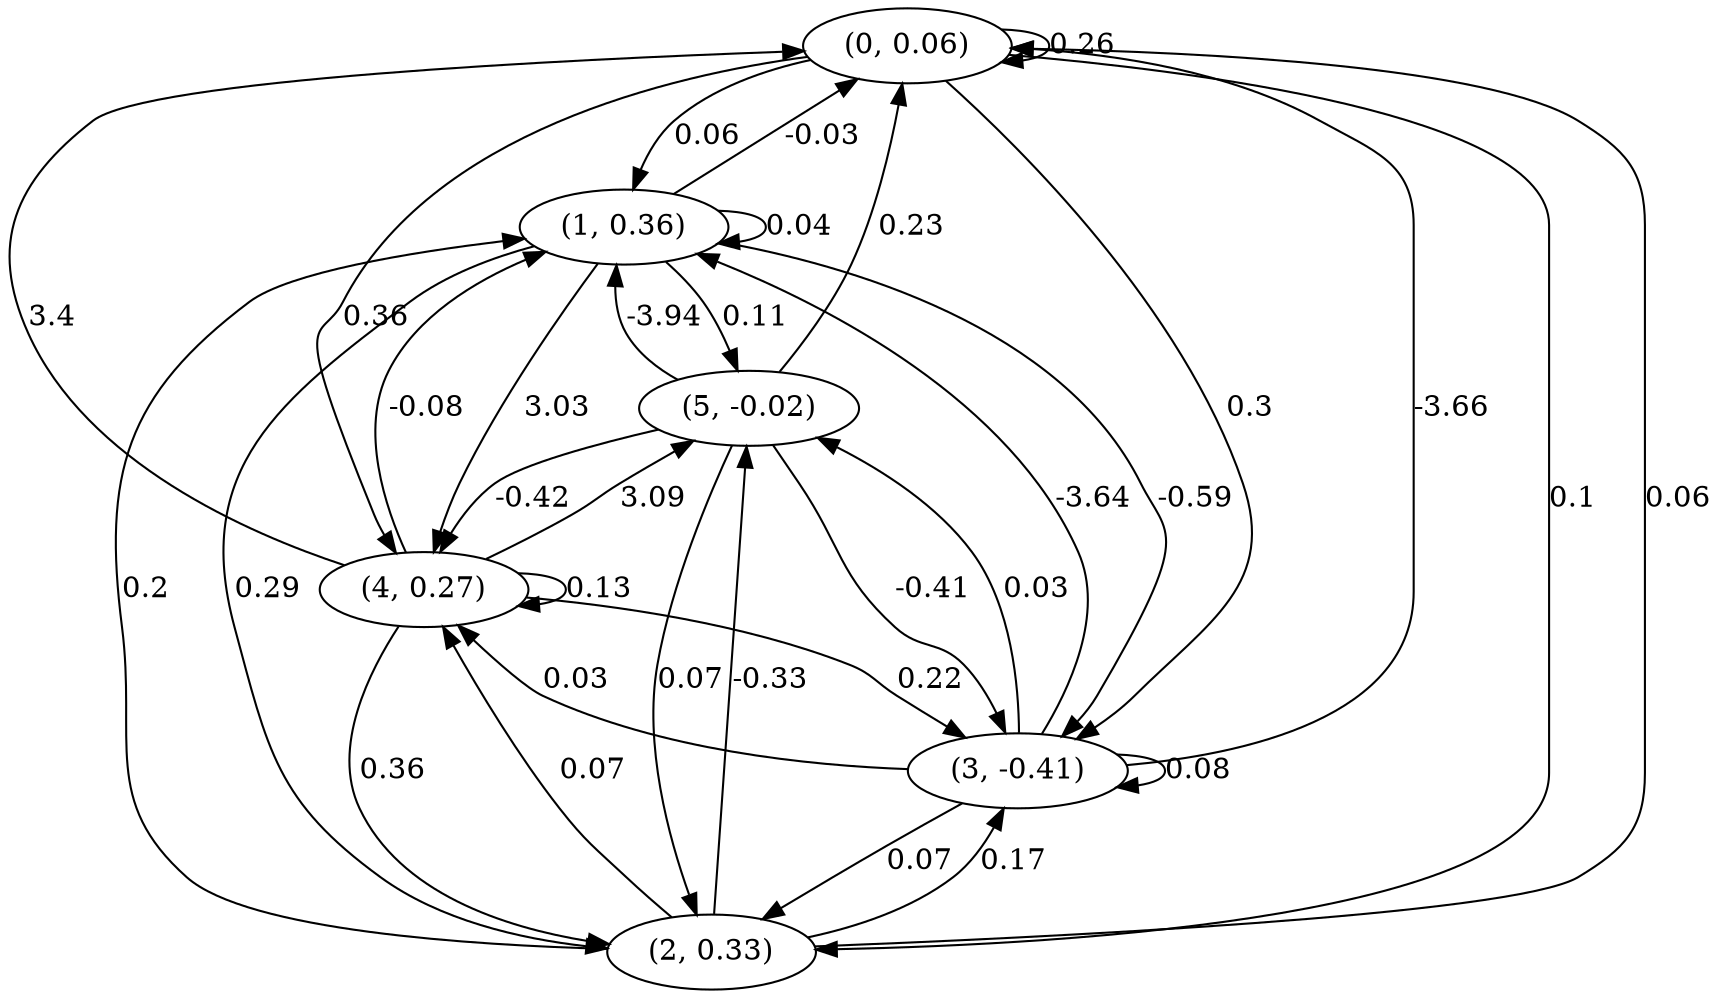 digraph {
    0 [ label = "(0, 0.06)" ]
    1 [ label = "(1, 0.36)" ]
    2 [ label = "(2, 0.33)" ]
    3 [ label = "(3, -0.41)" ]
    4 [ label = "(4, 0.27)" ]
    5 [ label = "(5, -0.02)" ]
    0 -> 0 [ label = "0.26" ]
    1 -> 1 [ label = "0.04" ]
    3 -> 3 [ label = "0.08" ]
    4 -> 4 [ label = "0.13" ]
    1 -> 0 [ label = "-0.03" ]
    2 -> 0 [ label = "0.06" ]
    3 -> 0 [ label = "-3.66" ]
    4 -> 0 [ label = "3.4" ]
    5 -> 0 [ label = "0.23" ]
    0 -> 1 [ label = "0.06" ]
    2 -> 1 [ label = "0.2" ]
    3 -> 1 [ label = "-3.64" ]
    4 -> 1 [ label = "-0.08" ]
    5 -> 1 [ label = "-3.94" ]
    0 -> 2 [ label = "0.1" ]
    1 -> 2 [ label = "0.29" ]
    3 -> 2 [ label = "0.07" ]
    4 -> 2 [ label = "0.36" ]
    5 -> 2 [ label = "0.07" ]
    0 -> 3 [ label = "0.3" ]
    1 -> 3 [ label = "-0.59" ]
    2 -> 3 [ label = "0.17" ]
    4 -> 3 [ label = "0.22" ]
    5 -> 3 [ label = "-0.41" ]
    0 -> 4 [ label = "0.36" ]
    1 -> 4 [ label = "3.03" ]
    2 -> 4 [ label = "0.07" ]
    3 -> 4 [ label = "0.03" ]
    5 -> 4 [ label = "-0.42" ]
    1 -> 5 [ label = "0.11" ]
    2 -> 5 [ label = "-0.33" ]
    3 -> 5 [ label = "0.03" ]
    4 -> 5 [ label = "3.09" ]
}

